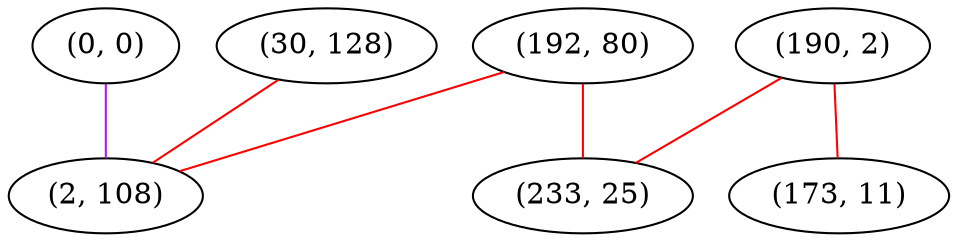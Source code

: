 graph "" {
"(0, 0)";
"(30, 128)";
"(190, 2)";
"(192, 80)";
"(2, 108)";
"(233, 25)";
"(173, 11)";
"(0, 0)" -- "(2, 108)"  [color=purple, key=0, weight=4];
"(30, 128)" -- "(2, 108)"  [color=red, key=0, weight=1];
"(190, 2)" -- "(233, 25)"  [color=red, key=0, weight=1];
"(190, 2)" -- "(173, 11)"  [color=red, key=0, weight=1];
"(192, 80)" -- "(2, 108)"  [color=red, key=0, weight=1];
"(192, 80)" -- "(233, 25)"  [color=red, key=0, weight=1];
}
